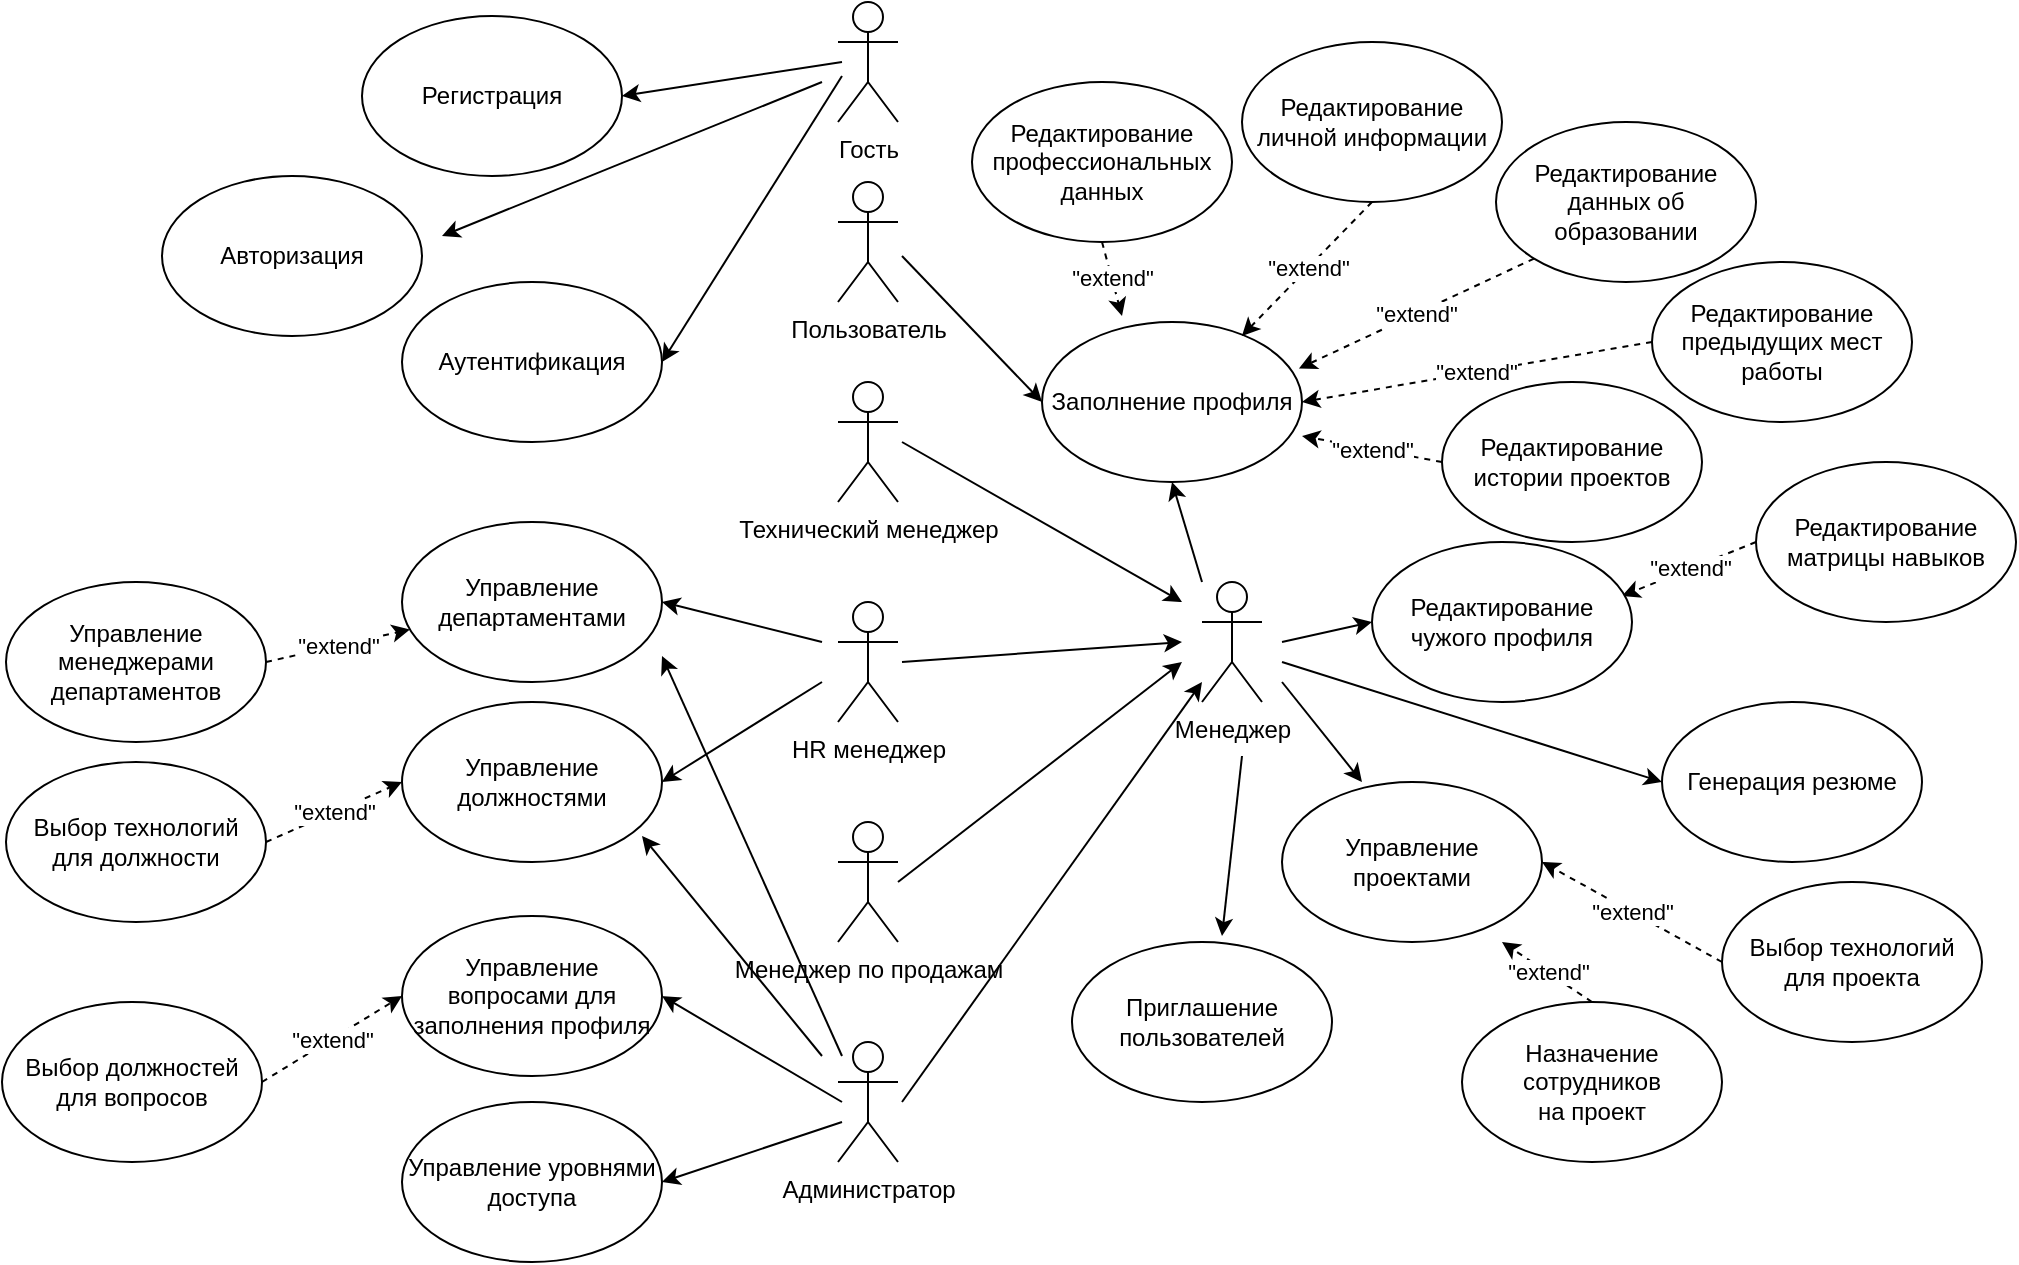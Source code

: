 <mxfile version="10.6.7" type="device"><diagram id="U9gi9Wkgtx3VS2Ca-AUP" name="Page-1"><mxGraphModel dx="1640" dy="916" grid="1" gridSize="10" guides="1" tooltips="1" connect="1" arrows="1" fold="1" page="1" pageScale="1" pageWidth="1169" pageHeight="827" math="0" shadow="0"><root><mxCell id="0"/><mxCell id="1" parent="0"/><mxCell id="jDqMIIxc6Rgo0IjmAow2-37" style="edgeStyle=none;orthogonalLoop=1;jettySize=auto;html=1;entryX=0;entryY=0.5;entryDx=0;entryDy=0;strokeColor=#000000;" parent="1" target="jDqMIIxc6Rgo0IjmAow2-9" edge="1"><mxGeometry relative="1" as="geometry"><mxPoint x="490" y="140" as="sourcePoint"/></mxGeometry></mxCell><mxCell id="jDqMIIxc6Rgo0IjmAow2-1" value="Пользователь&lt;br&gt;" style="shape=umlActor;verticalLabelPosition=bottom;labelBackgroundColor=#ffffff;verticalAlign=top;html=1;outlineConnect=0;" parent="1" vertex="1"><mxGeometry x="458" y="103" width="30" height="60" as="geometry"/></mxCell><mxCell id="jDqMIIxc6Rgo0IjmAow2-33" style="orthogonalLoop=1;jettySize=auto;html=1;strokeColor=#000000;" parent="1" edge="1"><mxGeometry relative="1" as="geometry"><mxPoint x="490" y="233" as="sourcePoint"/><mxPoint x="630" y="313" as="targetPoint"/></mxGeometry></mxCell><mxCell id="jDqMIIxc6Rgo0IjmAow2-6" value="Технический менеджер&lt;br&gt;&lt;br&gt;" style="shape=umlActor;verticalLabelPosition=bottom;labelBackgroundColor=#ffffff;verticalAlign=top;html=1;outlineConnect=0;" parent="1" vertex="1"><mxGeometry x="458" y="203" width="30" height="60" as="geometry"/></mxCell><mxCell id="jDqMIIxc6Rgo0IjmAow2-35" style="edgeStyle=none;orthogonalLoop=1;jettySize=auto;html=1;strokeColor=#000000;" parent="1" edge="1"><mxGeometry relative="1" as="geometry"><mxPoint x="490" y="343" as="sourcePoint"/><mxPoint x="630" y="333" as="targetPoint"/></mxGeometry></mxCell><mxCell id="jDqMIIxc6Rgo0IjmAow2-53" style="edgeStyle=none;orthogonalLoop=1;jettySize=auto;html=1;entryX=1;entryY=0.5;entryDx=0;entryDy=0;strokeColor=#000000;" parent="1" target="jDqMIIxc6Rgo0IjmAow2-18" edge="1"><mxGeometry relative="1" as="geometry"><mxPoint x="450" y="333" as="sourcePoint"/></mxGeometry></mxCell><mxCell id="jDqMIIxc6Rgo0IjmAow2-61" style="edgeStyle=none;orthogonalLoop=1;jettySize=auto;html=1;entryX=1;entryY=0.5;entryDx=0;entryDy=0;strokeColor=#000000;" parent="1" target="jDqMIIxc6Rgo0IjmAow2-22" edge="1"><mxGeometry relative="1" as="geometry"><mxPoint x="450" y="353" as="sourcePoint"/></mxGeometry></mxCell><mxCell id="jDqMIIxc6Rgo0IjmAow2-7" value="HR менеджер&lt;br&gt;" style="shape=umlActor;verticalLabelPosition=bottom;labelBackgroundColor=#ffffff;verticalAlign=top;html=1;outlineConnect=0;" parent="1" vertex="1"><mxGeometry x="458" y="313" width="30" height="60" as="geometry"/></mxCell><mxCell id="jDqMIIxc6Rgo0IjmAow2-36" style="edgeStyle=none;orthogonalLoop=1;jettySize=auto;html=1;strokeColor=#000000;" parent="1" edge="1"><mxGeometry relative="1" as="geometry"><mxPoint x="488" y="453" as="sourcePoint"/><mxPoint x="630" y="343" as="targetPoint"/></mxGeometry></mxCell><mxCell id="jDqMIIxc6Rgo0IjmAow2-8" value="Менеджер по продажам" style="shape=umlActor;verticalLabelPosition=bottom;labelBackgroundColor=#ffffff;verticalAlign=top;html=1;outlineConnect=0;" parent="1" vertex="1"><mxGeometry x="458" y="423" width="30" height="60" as="geometry"/></mxCell><mxCell id="jDqMIIxc6Rgo0IjmAow2-9" value="Заполнение профиля&lt;br&gt;" style="ellipse;whiteSpace=wrap;html=1;" parent="1" vertex="1"><mxGeometry x="560" y="173" width="130" height="80" as="geometry"/></mxCell><mxCell id="jDqMIIxc6Rgo0IjmAow2-41" value="&quot;extend&quot;" style="edgeStyle=none;orthogonalLoop=1;jettySize=auto;html=1;exitX=0.5;exitY=1;exitDx=0;exitDy=0;dashed=1;strokeColor=#000000;entryX=0.769;entryY=0.087;entryDx=0;entryDy=0;entryPerimeter=0;" parent="1" source="jDqMIIxc6Rgo0IjmAow2-10" target="jDqMIIxc6Rgo0IjmAow2-9" edge="1"><mxGeometry relative="1" as="geometry"><mxPoint x="650" y="170" as="targetPoint"/></mxGeometry></mxCell><mxCell id="jDqMIIxc6Rgo0IjmAow2-10" value="Редактирование личной информации&lt;br&gt;" style="ellipse;whiteSpace=wrap;html=1;" parent="1" vertex="1"><mxGeometry x="660" y="33" width="130" height="80" as="geometry"/></mxCell><mxCell id="jDqMIIxc6Rgo0IjmAow2-42" value="&quot;extend&quot;" style="edgeStyle=none;orthogonalLoop=1;jettySize=auto;html=1;exitX=0;exitY=1;exitDx=0;exitDy=0;entryX=0.988;entryY=0.291;entryDx=0;entryDy=0;dashed=1;strokeColor=#000000;entryPerimeter=0;" parent="1" source="jDqMIIxc6Rgo0IjmAow2-11" target="jDqMIIxc6Rgo0IjmAow2-9" edge="1"><mxGeometry relative="1" as="geometry"/></mxCell><mxCell id="jDqMIIxc6Rgo0IjmAow2-11" value="Редактирование данных об образовании&lt;br&gt;" style="ellipse;whiteSpace=wrap;html=1;" parent="1" vertex="1"><mxGeometry x="787" y="73" width="130" height="80" as="geometry"/></mxCell><mxCell id="jDqMIIxc6Rgo0IjmAow2-40" value="&quot;extend&quot;" style="edgeStyle=none;orthogonalLoop=1;jettySize=auto;html=1;exitX=0.5;exitY=1;exitDx=0;exitDy=0;strokeColor=#000000;dashed=1;" parent="1" source="jDqMIIxc6Rgo0IjmAow2-12" edge="1"><mxGeometry relative="1" as="geometry"><mxPoint x="600" y="170" as="targetPoint"/></mxGeometry></mxCell><mxCell id="jDqMIIxc6Rgo0IjmAow2-12" value="Редактирование профессиональных данных&lt;br&gt;" style="ellipse;whiteSpace=wrap;html=1;" parent="1" vertex="1"><mxGeometry x="525" y="53" width="130" height="80" as="geometry"/></mxCell><mxCell id="jDqMIIxc6Rgo0IjmAow2-43" value="&quot;extend&quot;" style="edgeStyle=none;orthogonalLoop=1;jettySize=auto;html=1;exitX=0;exitY=0.5;exitDx=0;exitDy=0;dashed=1;strokeColor=#000000;entryX=1;entryY=0.5;entryDx=0;entryDy=0;" parent="1" source="jDqMIIxc6Rgo0IjmAow2-13" target="jDqMIIxc6Rgo0IjmAow2-9" edge="1"><mxGeometry relative="1" as="geometry"><mxPoint x="700" y="213" as="targetPoint"/></mxGeometry></mxCell><mxCell id="jDqMIIxc6Rgo0IjmAow2-13" value="Редактирование предыдущих мест работы&lt;br&gt;" style="ellipse;whiteSpace=wrap;html=1;" parent="1" vertex="1"><mxGeometry x="865" y="143" width="130" height="80" as="geometry"/></mxCell><mxCell id="jDqMIIxc6Rgo0IjmAow2-44" value="&quot;extend&quot;" style="edgeStyle=none;orthogonalLoop=1;jettySize=auto;html=1;exitX=0;exitY=0.5;exitDx=0;exitDy=0;dashed=1;strokeColor=#000000;" parent="1" source="jDqMIIxc6Rgo0IjmAow2-14" edge="1"><mxGeometry relative="1" as="geometry"><mxPoint x="690" y="230" as="targetPoint"/></mxGeometry></mxCell><mxCell id="jDqMIIxc6Rgo0IjmAow2-14" value="Редактирование истории проектов&lt;br&gt;" style="ellipse;whiteSpace=wrap;html=1;" parent="1" vertex="1"><mxGeometry x="760" y="203" width="130" height="80" as="geometry"/></mxCell><mxCell id="jDqMIIxc6Rgo0IjmAow2-49" value="&quot;extend&quot;" style="edgeStyle=none;orthogonalLoop=1;jettySize=auto;html=1;exitX=0;exitY=0.5;exitDx=0;exitDy=0;strokeColor=#000000;dashed=1;" parent="1" source="jDqMIIxc6Rgo0IjmAow2-15" edge="1"><mxGeometry relative="1" as="geometry"><mxPoint x="850" y="310" as="targetPoint"/></mxGeometry></mxCell><mxCell id="jDqMIIxc6Rgo0IjmAow2-15" value="Редактирование матрицы навыков&lt;br&gt;" style="ellipse;whiteSpace=wrap;html=1;" parent="1" vertex="1"><mxGeometry x="917" y="243" width="130" height="80" as="geometry"/></mxCell><mxCell id="jDqMIIxc6Rgo0IjmAow2-54" value="&quot;extend&quot;" style="edgeStyle=none;orthogonalLoop=1;jettySize=auto;html=1;exitX=1;exitY=0.5;exitDx=0;exitDy=0;strokeColor=#000000;dashed=1;" parent="1" source="jDqMIIxc6Rgo0IjmAow2-17" target="jDqMIIxc6Rgo0IjmAow2-18" edge="1"><mxGeometry relative="1" as="geometry"/></mxCell><mxCell id="jDqMIIxc6Rgo0IjmAow2-17" value="Управление менеджерами департаментов" style="ellipse;whiteSpace=wrap;html=1;" parent="1" vertex="1"><mxGeometry x="42" y="303" width="130" height="80" as="geometry"/></mxCell><mxCell id="jDqMIIxc6Rgo0IjmAow2-18" value="Управление департаментами&lt;br&gt;" style="ellipse;whiteSpace=wrap;html=1;" parent="1" vertex="1"><mxGeometry x="240" y="273" width="130" height="80" as="geometry"/></mxCell><mxCell id="jDqMIIxc6Rgo0IjmAow2-19" value="Управление проектами" style="ellipse;whiteSpace=wrap;html=1;" parent="1" vertex="1"><mxGeometry x="680" y="403" width="130" height="80" as="geometry"/></mxCell><mxCell id="jDqMIIxc6Rgo0IjmAow2-59" value="&quot;extend&quot;" style="edgeStyle=none;orthogonalLoop=1;jettySize=auto;html=1;exitX=0;exitY=0.5;exitDx=0;exitDy=0;entryX=1;entryY=0.5;entryDx=0;entryDy=0;strokeColor=#000000;dashed=1;" parent="1" source="jDqMIIxc6Rgo0IjmAow2-20" target="jDqMIIxc6Rgo0IjmAow2-19" edge="1"><mxGeometry relative="1" as="geometry"/></mxCell><mxCell id="jDqMIIxc6Rgo0IjmAow2-20" value="Выбор технологий&lt;br&gt;для проекта" style="ellipse;whiteSpace=wrap;html=1;" parent="1" vertex="1"><mxGeometry x="900" y="453" width="130" height="80" as="geometry"/></mxCell><mxCell id="jDqMIIxc6Rgo0IjmAow2-58" value="&quot;extend&quot;" style="edgeStyle=none;orthogonalLoop=1;jettySize=auto;html=1;exitX=0.5;exitY=0;exitDx=0;exitDy=0;strokeColor=#000000;dashed=1;" parent="1" source="jDqMIIxc6Rgo0IjmAow2-21" edge="1"><mxGeometry relative="1" as="geometry"><mxPoint x="790" y="483" as="targetPoint"/></mxGeometry></mxCell><mxCell id="jDqMIIxc6Rgo0IjmAow2-21" value="Назначение сотрудников&lt;br&gt;на проект" style="ellipse;whiteSpace=wrap;html=1;" parent="1" vertex="1"><mxGeometry x="770" y="513" width="130" height="80" as="geometry"/></mxCell><mxCell id="jDqMIIxc6Rgo0IjmAow2-22" value="Управление должностями" style="ellipse;whiteSpace=wrap;html=1;" parent="1" vertex="1"><mxGeometry x="240" y="363" width="130" height="80" as="geometry"/></mxCell><mxCell id="jDqMIIxc6Rgo0IjmAow2-60" value="&quot;extend&quot;" style="edgeStyle=none;orthogonalLoop=1;jettySize=auto;html=1;exitX=1;exitY=0.5;exitDx=0;exitDy=0;entryX=0;entryY=0.5;entryDx=0;entryDy=0;dashed=1;strokeColor=#000000;" parent="1" source="jDqMIIxc6Rgo0IjmAow2-23" target="jDqMIIxc6Rgo0IjmAow2-22" edge="1"><mxGeometry relative="1" as="geometry"/></mxCell><mxCell id="jDqMIIxc6Rgo0IjmAow2-23" value="Выбор технологий&lt;br&gt;для должности" style="ellipse;whiteSpace=wrap;html=1;" parent="1" vertex="1"><mxGeometry x="42" y="393" width="130" height="80" as="geometry"/></mxCell><mxCell id="jDqMIIxc6Rgo0IjmAow2-24" value="Управление вопросами для заполнения профиля" style="ellipse;whiteSpace=wrap;html=1;" parent="1" vertex="1"><mxGeometry x="240" y="470" width="130" height="80" as="geometry"/></mxCell><mxCell id="jDqMIIxc6Rgo0IjmAow2-66" value="&quot;extend&quot;" style="edgeStyle=none;orthogonalLoop=1;jettySize=auto;html=1;exitX=1;exitY=0.5;exitDx=0;exitDy=0;entryX=0;entryY=0.5;entryDx=0;entryDy=0;strokeColor=#000000;dashed=1;" parent="1" source="jDqMIIxc6Rgo0IjmAow2-25" target="jDqMIIxc6Rgo0IjmAow2-24" edge="1"><mxGeometry relative="1" as="geometry"/></mxCell><mxCell id="jDqMIIxc6Rgo0IjmAow2-25" value="Выбор должностей для вопросов" style="ellipse;whiteSpace=wrap;html=1;" parent="1" vertex="1"><mxGeometry x="40" y="513" width="130" height="80" as="geometry"/></mxCell><mxCell id="jDqMIIxc6Rgo0IjmAow2-26" value="Редактирование чужого профиля" style="ellipse;whiteSpace=wrap;html=1;" parent="1" vertex="1"><mxGeometry x="725" y="283" width="130" height="80" as="geometry"/></mxCell><mxCell id="jDqMIIxc6Rgo0IjmAow2-28" value="Управление уровнями доступа" style="ellipse;whiteSpace=wrap;html=1;" parent="1" vertex="1"><mxGeometry x="240" y="563" width="130" height="80" as="geometry"/></mxCell><mxCell id="jDqMIIxc6Rgo0IjmAow2-30" value="Генерация резюме" style="ellipse;whiteSpace=wrap;html=1;" parent="1" vertex="1"><mxGeometry x="870" y="363" width="130" height="80" as="geometry"/></mxCell><mxCell id="jDqMIIxc6Rgo0IjmAow2-38" style="edgeStyle=none;orthogonalLoop=1;jettySize=auto;html=1;entryX=0.5;entryY=1;entryDx=0;entryDy=0;strokeColor=#000000;" parent="1" target="jDqMIIxc6Rgo0IjmAow2-9" edge="1"><mxGeometry relative="1" as="geometry"><mxPoint x="640" y="303" as="sourcePoint"/></mxGeometry></mxCell><mxCell id="jDqMIIxc6Rgo0IjmAow2-45" style="edgeStyle=none;orthogonalLoop=1;jettySize=auto;html=1;entryX=0;entryY=0.5;entryDx=0;entryDy=0;strokeColor=#000000;" parent="1" target="jDqMIIxc6Rgo0IjmAow2-26" edge="1"><mxGeometry relative="1" as="geometry"><mxPoint x="680" y="333" as="sourcePoint"/></mxGeometry></mxCell><mxCell id="jDqMIIxc6Rgo0IjmAow2-51" style="edgeStyle=none;orthogonalLoop=1;jettySize=auto;html=1;entryX=0;entryY=0.5;entryDx=0;entryDy=0;strokeColor=#000000;" parent="1" target="jDqMIIxc6Rgo0IjmAow2-30" edge="1"><mxGeometry relative="1" as="geometry"><mxPoint x="680" y="343" as="sourcePoint"/></mxGeometry></mxCell><mxCell id="jDqMIIxc6Rgo0IjmAow2-57" style="edgeStyle=none;orthogonalLoop=1;jettySize=auto;html=1;strokeColor=#000000;" parent="1" edge="1"><mxGeometry relative="1" as="geometry"><mxPoint x="680" y="353" as="sourcePoint"/><mxPoint x="720" y="403" as="targetPoint"/></mxGeometry></mxCell><mxCell id="jDqMIIxc6Rgo0IjmAow2-32" value="Менеджер" style="shape=umlActor;verticalLabelPosition=bottom;labelBackgroundColor=#ffffff;verticalAlign=top;html=1;outlineConnect=0;" parent="1" vertex="1"><mxGeometry x="640" y="303" width="30" height="60" as="geometry"/></mxCell><mxCell id="jDqMIIxc6Rgo0IjmAow2-63" style="edgeStyle=none;orthogonalLoop=1;jettySize=auto;html=1;strokeColor=#000000;" parent="1" edge="1"><mxGeometry relative="1" as="geometry"><mxPoint x="490" y="563" as="sourcePoint"/><mxPoint x="640" y="353" as="targetPoint"/></mxGeometry></mxCell><mxCell id="jDqMIIxc6Rgo0IjmAow2-64" style="edgeStyle=none;orthogonalLoop=1;jettySize=auto;html=1;entryX=1;entryY=0.5;entryDx=0;entryDy=0;strokeColor=#000000;" parent="1" target="jDqMIIxc6Rgo0IjmAow2-24" edge="1"><mxGeometry relative="1" as="geometry"><mxPoint x="460" y="563" as="sourcePoint"/></mxGeometry></mxCell><mxCell id="jDqMIIxc6Rgo0IjmAow2-65" style="edgeStyle=none;orthogonalLoop=1;jettySize=auto;html=1;entryX=1;entryY=0.5;entryDx=0;entryDy=0;strokeColor=#000000;" parent="1" target="jDqMIIxc6Rgo0IjmAow2-28" edge="1"><mxGeometry relative="1" as="geometry"><mxPoint x="460" y="573" as="sourcePoint"/></mxGeometry></mxCell><mxCell id="jDqMIIxc6Rgo0IjmAow2-62" value="Администратор&lt;br&gt;&lt;br&gt;" style="shape=umlActor;verticalLabelPosition=bottom;labelBackgroundColor=#ffffff;verticalAlign=top;html=1;outlineConnect=0;" parent="1" vertex="1"><mxGeometry x="458" y="533" width="30" height="60" as="geometry"/></mxCell><mxCell id="jDqMIIxc6Rgo0IjmAow2-71" style="edgeStyle=none;orthogonalLoop=1;jettySize=auto;html=1;entryX=1;entryY=0.5;entryDx=0;entryDy=0;strokeColor=#000000;" parent="1" target="jDqMIIxc6Rgo0IjmAow2-69" edge="1"><mxGeometry relative="1" as="geometry"><mxPoint x="460" y="43" as="sourcePoint"/></mxGeometry></mxCell><mxCell id="jDqMIIxc6Rgo0IjmAow2-72" style="edgeStyle=none;orthogonalLoop=1;jettySize=auto;html=1;entryX=1;entryY=0.5;entryDx=0;entryDy=0;strokeColor=#000000;" parent="1" target="jDqMIIxc6Rgo0IjmAow2-70" edge="1"><mxGeometry relative="1" as="geometry"><mxPoint x="460" y="50" as="sourcePoint"/></mxGeometry></mxCell><mxCell id="jDqMIIxc6Rgo0IjmAow2-68" value="Гость" style="shape=umlActor;verticalLabelPosition=bottom;labelBackgroundColor=#ffffff;verticalAlign=top;html=1;outlineConnect=0;" parent="1" vertex="1"><mxGeometry x="458" y="13" width="30" height="60" as="geometry"/></mxCell><mxCell id="jDqMIIxc6Rgo0IjmAow2-69" value="Регистрация&lt;br&gt;" style="ellipse;whiteSpace=wrap;html=1;" parent="1" vertex="1"><mxGeometry x="220" y="20" width="130" height="80" as="geometry"/></mxCell><mxCell id="jDqMIIxc6Rgo0IjmAow2-70" value="Аутентификация&lt;br&gt;" style="ellipse;whiteSpace=wrap;html=1;" parent="1" vertex="1"><mxGeometry x="240" y="153" width="130" height="80" as="geometry"/></mxCell><mxCell id="jDqMIIxc6Rgo0IjmAow2-74" value="Приглашение пользователей&lt;br&gt;" style="ellipse;whiteSpace=wrap;html=1;" parent="1" vertex="1"><mxGeometry x="575" y="483" width="130" height="80" as="geometry"/></mxCell><mxCell id="jDqMIIxc6Rgo0IjmAow2-75" style="edgeStyle=none;orthogonalLoop=1;jettySize=auto;html=1;strokeColor=#000000;" parent="1" edge="1"><mxGeometry relative="1" as="geometry"><mxPoint x="660" y="390" as="sourcePoint"/><mxPoint x="650" y="480" as="targetPoint"/></mxGeometry></mxCell><mxCell id="ufrn6KhXzre1VJUeB80J-1" value="Авторизация" style="ellipse;whiteSpace=wrap;html=1;" parent="1" vertex="1"><mxGeometry x="120" y="100" width="130" height="80" as="geometry"/></mxCell><mxCell id="ufrn6KhXzre1VJUeB80J-2" style="edgeStyle=none;orthogonalLoop=1;jettySize=auto;html=1;strokeColor=#000000;" parent="1" edge="1"><mxGeometry relative="1" as="geometry"><mxPoint x="450" y="53" as="sourcePoint"/><mxPoint x="260" y="130" as="targetPoint"/></mxGeometry></mxCell><mxCell id="W8peGCsCda8SVVbHbdZ9-1" style="edgeStyle=none;orthogonalLoop=1;jettySize=auto;html=1;strokeColor=#000000;" edge="1" parent="1"><mxGeometry relative="1" as="geometry"><mxPoint x="460" y="540" as="sourcePoint"/><mxPoint x="370" y="340" as="targetPoint"/></mxGeometry></mxCell><mxCell id="W8peGCsCda8SVVbHbdZ9-2" style="edgeStyle=none;orthogonalLoop=1;jettySize=auto;html=1;strokeColor=#000000;" edge="1" parent="1"><mxGeometry relative="1" as="geometry"><mxPoint x="450" y="540" as="sourcePoint"/><mxPoint x="360" y="430" as="targetPoint"/></mxGeometry></mxCell></root></mxGraphModel></diagram></mxfile>